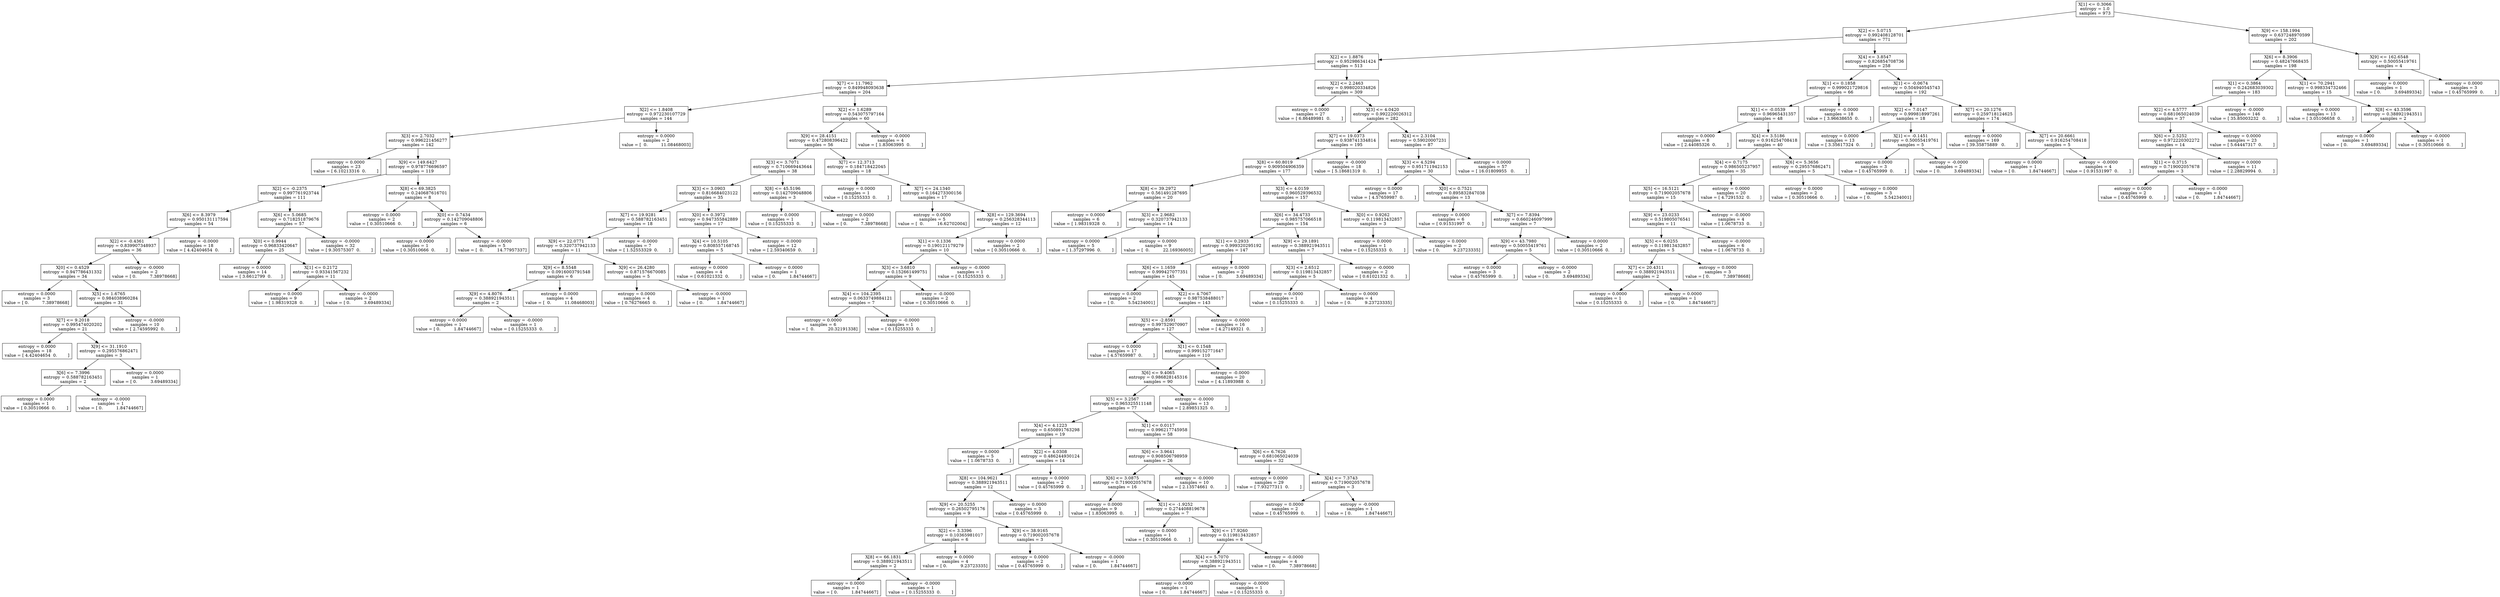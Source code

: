 digraph Tree {
0 [label="X[1] <= 0.3066\nentropy = 1.0\nsamples = 973", shape="box"] ;
1 [label="X[2] <= 5.0715\nentropy = 0.992408128701\nsamples = 771", shape="box"] ;
0 -> 1 ;
2 [label="X[2] <= 1.8876\nentropy = 0.952986341424\nsamples = 513", shape="box"] ;
1 -> 2 ;
3 [label="X[7] <= 11.7962\nentropy = 0.849948093638\nsamples = 204", shape="box"] ;
2 -> 3 ;
4 [label="X[2] <= 1.8408\nentropy = 0.972230107729\nsamples = 144", shape="box"] ;
3 -> 4 ;
5 [label="X[3] <= 2.7032\nentropy = 0.996221456277\nsamples = 142", shape="box"] ;
4 -> 5 ;
6 [label="entropy = 0.0000\nsamples = 23\nvalue = [ 6.10213316  0.        ]", shape="box"] ;
5 -> 6 ;
7 [label="X[9] <= 149.6427\nentropy = 0.978776696597\nsamples = 119", shape="box"] ;
5 -> 7 ;
8 [label="X[2] <= -0.2375\nentropy = 0.997761923744\nsamples = 111", shape="box"] ;
7 -> 8 ;
9 [label="X[6] <= 8.3979\nentropy = 0.950131117594\nsamples = 54", shape="box"] ;
8 -> 9 ;
10 [label="X[2] <= -0.4361\nentropy = 0.839907348937\nsamples = 36", shape="box"] ;
9 -> 10 ;
11 [label="X[0] <= 0.4529\nentropy = 0.947786431332\nsamples = 34", shape="box"] ;
10 -> 11 ;
12 [label="entropy = 0.0000\nsamples = 3\nvalue = [ 0.          7.38978668]", shape="box"] ;
11 -> 12 ;
13 [label="X[5] <= 1.6765\nentropy = 0.984038960284\nsamples = 31", shape="box"] ;
11 -> 13 ;
14 [label="X[7] <= 9.2018\nentropy = 0.995474020202\nsamples = 21", shape="box"] ;
13 -> 14 ;
15 [label="entropy = 0.0000\nsamples = 18\nvalue = [ 4.42404654  0.        ]", shape="box"] ;
14 -> 15 ;
16 [label="X[9] <= 31.1910\nentropy = 0.295576862471\nsamples = 3", shape="box"] ;
14 -> 16 ;
17 [label="X[6] <= 7.3996\nentropy = 0.588782163451\nsamples = 2", shape="box"] ;
16 -> 17 ;
18 [label="entropy = 0.0000\nsamples = 1\nvalue = [ 0.30510666  0.        ]", shape="box"] ;
17 -> 18 ;
19 [label="entropy = -0.0000\nsamples = 1\nvalue = [ 0.          1.84744667]", shape="box"] ;
17 -> 19 ;
20 [label="entropy = 0.0000\nsamples = 1\nvalue = [ 0.          3.69489334]", shape="box"] ;
16 -> 20 ;
21 [label="entropy = -0.0000\nsamples = 10\nvalue = [ 2.74595992  0.        ]", shape="box"] ;
13 -> 21 ;
22 [label="entropy = -0.0000\nsamples = 2\nvalue = [ 0.          7.38978668]", shape="box"] ;
10 -> 22 ;
23 [label="entropy = -0.0000\nsamples = 18\nvalue = [ 4.42404654  0.        ]", shape="box"] ;
9 -> 23 ;
24 [label="X[6] <= 5.0685\nentropy = 0.718251879676\nsamples = 57", shape="box"] ;
8 -> 24 ;
25 [label="X[0] <= 0.9944\nentropy = 0.96833420647\nsamples = 25", shape="box"] ;
24 -> 25 ;
26 [label="entropy = 0.0000\nsamples = 14\nvalue = [ 3.6612799  0.       ]", shape="box"] ;
25 -> 26 ;
27 [label="X[1] <= 0.2172\nentropy = 0.93341567232\nsamples = 11", shape="box"] ;
25 -> 27 ;
28 [label="entropy = 0.0000\nsamples = 9\nvalue = [ 1.98319328  0.        ]", shape="box"] ;
27 -> 28 ;
29 [label="entropy = -0.0000\nsamples = 2\nvalue = [ 0.          3.69489334]", shape="box"] ;
27 -> 29 ;
30 [label="entropy = -0.0000\nsamples = 32\nvalue = [ 9.30575307  0.        ]", shape="box"] ;
24 -> 30 ;
31 [label="X[8] <= 69.3825\nentropy = 0.240687616701\nsamples = 8", shape="box"] ;
7 -> 31 ;
32 [label="entropy = 0.0000\nsamples = 2\nvalue = [ 0.30510666  0.        ]", shape="box"] ;
31 -> 32 ;
33 [label="X[0] <= 0.7434\nentropy = 0.142709048806\nsamples = 6", shape="box"] ;
31 -> 33 ;
34 [label="entropy = 0.0000\nsamples = 1\nvalue = [ 0.30510666  0.        ]", shape="box"] ;
33 -> 34 ;
35 [label="entropy = -0.0000\nsamples = 5\nvalue = [  0.          14.77957337]", shape="box"] ;
33 -> 35 ;
36 [label="entropy = 0.0000\nsamples = 2\nvalue = [  0.          11.08468003]", shape="box"] ;
4 -> 36 ;
37 [label="X[2] <= 1.6289\nentropy = 0.543075797164\nsamples = 60", shape="box"] ;
3 -> 37 ;
38 [label="X[9] <= 28.4151\nentropy = 0.472808396422\nsamples = 56", shape="box"] ;
37 -> 38 ;
39 [label="X[3] <= 3.7071\nentropy = 0.710669443644\nsamples = 38", shape="box"] ;
38 -> 39 ;
40 [label="X[3] <= 3.0903\nentropy = 0.816684023122\nsamples = 35", shape="box"] ;
39 -> 40 ;
41 [label="X[7] <= 19.9281\nentropy = 0.588782163451\nsamples = 18", shape="box"] ;
40 -> 41 ;
42 [label="X[9] <= 22.0771\nentropy = 0.320737942133\nsamples = 11", shape="box"] ;
41 -> 42 ;
43 [label="X[9] <= 8.5548\nentropy = 0.0916003791548\nsamples = 6", shape="box"] ;
42 -> 43 ;
44 [label="X[9] <= 4.8076\nentropy = 0.388921943511\nsamples = 2", shape="box"] ;
43 -> 44 ;
45 [label="entropy = 0.0000\nsamples = 1\nvalue = [ 0.          1.84744667]", shape="box"] ;
44 -> 45 ;
46 [label="entropy = -0.0000\nsamples = 1\nvalue = [ 0.15255333  0.        ]", shape="box"] ;
44 -> 46 ;
47 [label="entropy = 0.0000\nsamples = 4\nvalue = [  0.          11.08468003]", shape="box"] ;
43 -> 47 ;
48 [label="X[9] <= 26.4280\nentropy = 0.871576670085\nsamples = 5", shape="box"] ;
42 -> 48 ;
49 [label="entropy = 0.0000\nsamples = 4\nvalue = [ 0.76276665  0.        ]", shape="box"] ;
48 -> 49 ;
50 [label="entropy = -0.0000\nsamples = 1\nvalue = [ 0.          1.84744667]", shape="box"] ;
48 -> 50 ;
51 [label="entropy = -0.0000\nsamples = 7\nvalue = [ 1.52553329  0.        ]", shape="box"] ;
41 -> 51 ;
52 [label="X[0] <= 0.3972\nentropy = 0.947355842889\nsamples = 17", shape="box"] ;
40 -> 52 ;
53 [label="X[4] <= 10.5105\nentropy = 0.808557168745\nsamples = 5", shape="box"] ;
52 -> 53 ;
54 [label="entropy = 0.0000\nsamples = 4\nvalue = [ 0.61021332  0.        ]", shape="box"] ;
53 -> 54 ;
55 [label="entropy = 0.0000\nsamples = 1\nvalue = [ 0.          1.84744667]", shape="box"] ;
53 -> 55 ;
56 [label="entropy = -0.0000\nsamples = 12\nvalue = [ 2.59340659  0.        ]", shape="box"] ;
52 -> 56 ;
57 [label="X[8] <= 45.5196\nentropy = 0.142709048806\nsamples = 3", shape="box"] ;
39 -> 57 ;
58 [label="entropy = 0.0000\nsamples = 1\nvalue = [ 0.15255333  0.        ]", shape="box"] ;
57 -> 58 ;
59 [label="entropy = 0.0000\nsamples = 2\nvalue = [ 0.          7.38978668]", shape="box"] ;
57 -> 59 ;
60 [label="X[7] <= 12.3713\nentropy = 0.184718422045\nsamples = 18", shape="box"] ;
38 -> 60 ;
61 [label="entropy = 0.0000\nsamples = 1\nvalue = [ 0.15255333  0.        ]", shape="box"] ;
60 -> 61 ;
62 [label="X[7] <= 24.1340\nentropy = 0.164273300156\nsamples = 17", shape="box"] ;
60 -> 62 ;
63 [label="entropy = 0.0000\nsamples = 5\nvalue = [  0.          16.62702004]", shape="box"] ;
62 -> 63 ;
64 [label="X[8] <= 129.3694\nentropy = 0.256328344113\nsamples = 12", shape="box"] ;
62 -> 64 ;
65 [label="X[1] <= 0.1336\nentropy = 0.190121179279\nsamples = 10", shape="box"] ;
64 -> 65 ;
66 [label="X[3] <= 3.6810\nentropy = 0.152661499751\nsamples = 9", shape="box"] ;
65 -> 66 ;
67 [label="X[4] <= 104.2395\nentropy = 0.0633749884121\nsamples = 7", shape="box"] ;
66 -> 67 ;
68 [label="entropy = 0.0000\nsamples = 6\nvalue = [  0.          20.32191338]", shape="box"] ;
67 -> 68 ;
69 [label="entropy = -0.0000\nsamples = 1\nvalue = [ 0.15255333  0.        ]", shape="box"] ;
67 -> 69 ;
70 [label="entropy = -0.0000\nsamples = 2\nvalue = [ 0.30510666  0.        ]", shape="box"] ;
66 -> 70 ;
71 [label="entropy = -0.0000\nsamples = 1\nvalue = [ 0.15255333  0.        ]", shape="box"] ;
65 -> 71 ;
72 [label="entropy = 0.0000\nsamples = 2\nvalue = [ 0.30510666  0.        ]", shape="box"] ;
64 -> 72 ;
73 [label="entropy = -0.0000\nsamples = 4\nvalue = [ 1.83063995  0.        ]", shape="box"] ;
37 -> 73 ;
74 [label="X[2] <= 2.2463\nentropy = 0.998020334826\nsamples = 309", shape="box"] ;
2 -> 74 ;
75 [label="entropy = 0.0000\nsamples = 27\nvalue = [ 6.86489981  0.        ]", shape="box"] ;
74 -> 75 ;
76 [label="X[3] <= 4.0420\nentropy = 0.992220026312\nsamples = 282", shape="box"] ;
74 -> 76 ;
77 [label="X[7] <= 19.0373\nentropy = 0.938741334814\nsamples = 195", shape="box"] ;
76 -> 77 ;
78 [label="X[8] <= 60.8019\nentropy = 0.909504906359\nsamples = 177", shape="box"] ;
77 -> 78 ;
79 [label="X[8] <= 39.2972\nentropy = 0.561491287695\nsamples = 20", shape="box"] ;
78 -> 79 ;
80 [label="entropy = 0.0000\nsamples = 6\nvalue = [ 1.98319328  0.        ]", shape="box"] ;
79 -> 80 ;
81 [label="X[3] <= 2.9682\nentropy = 0.320737942133\nsamples = 14", shape="box"] ;
79 -> 81 ;
82 [label="entropy = 0.0000\nsamples = 5\nvalue = [ 1.37297996  0.        ]", shape="box"] ;
81 -> 82 ;
83 [label="entropy = 0.0000\nsamples = 9\nvalue = [  0.          22.16936005]", shape="box"] ;
81 -> 83 ;
84 [label="X[3] <= 4.0159\nentropy = 0.960529396532\nsamples = 157", shape="box"] ;
78 -> 84 ;
85 [label="X[6] <= 34.4733\nentropy = 0.985757066518\nsamples = 154", shape="box"] ;
84 -> 85 ;
86 [label="X[1] <= 0.2933\nentropy = 0.999320295192\nsamples = 147", shape="box"] ;
85 -> 86 ;
87 [label="X[6] <= 1.1659\nentropy = 0.999427077351\nsamples = 145", shape="box"] ;
86 -> 87 ;
88 [label="entropy = 0.0000\nsamples = 2\nvalue = [ 0.          5.54234001]", shape="box"] ;
87 -> 88 ;
89 [label="X[2] <= 4.7067\nentropy = 0.987538488017\nsamples = 143", shape="box"] ;
87 -> 89 ;
90 [label="X[5] <= -2.8591\nentropy = 0.997529070907\nsamples = 127", shape="box"] ;
89 -> 90 ;
91 [label="entropy = 0.0000\nsamples = 17\nvalue = [ 4.57659987  0.        ]", shape="box"] ;
90 -> 91 ;
92 [label="X[1] <= 0.1548\nentropy = 0.999152771647\nsamples = 110", shape="box"] ;
90 -> 92 ;
93 [label="X[6] <= 9.4065\nentropy = 0.986828145316\nsamples = 90", shape="box"] ;
92 -> 93 ;
94 [label="X[5] <= 3.2567\nentropy = 0.965325511148\nsamples = 77", shape="box"] ;
93 -> 94 ;
95 [label="X[4] <= 4.1223\nentropy = 0.650891763298\nsamples = 19", shape="box"] ;
94 -> 95 ;
96 [label="entropy = 0.0000\nsamples = 5\nvalue = [ 1.0678733  0.       ]", shape="box"] ;
95 -> 96 ;
97 [label="X[2] <= 4.0308\nentropy = 0.486244930124\nsamples = 14", shape="box"] ;
95 -> 97 ;
98 [label="X[8] <= 104.9621\nentropy = 0.388921943511\nsamples = 12", shape="box"] ;
97 -> 98 ;
99 [label="X[9] <= 20.5255\nentropy = 0.26502795176\nsamples = 9", shape="box"] ;
98 -> 99 ;
100 [label="X[2] <= 3.3396\nentropy = 0.10365981017\nsamples = 6", shape="box"] ;
99 -> 100 ;
101 [label="X[8] <= 66.1831\nentropy = 0.388921943511\nsamples = 2", shape="box"] ;
100 -> 101 ;
102 [label="entropy = 0.0000\nsamples = 1\nvalue = [ 0.          1.84744667]", shape="box"] ;
101 -> 102 ;
103 [label="entropy = -0.0000\nsamples = 1\nvalue = [ 0.15255333  0.        ]", shape="box"] ;
101 -> 103 ;
104 [label="entropy = 0.0000\nsamples = 4\nvalue = [ 0.          9.23723335]", shape="box"] ;
100 -> 104 ;
105 [label="X[9] <= 38.9165\nentropy = 0.719002057678\nsamples = 3", shape="box"] ;
99 -> 105 ;
106 [label="entropy = 0.0000\nsamples = 2\nvalue = [ 0.45765999  0.        ]", shape="box"] ;
105 -> 106 ;
107 [label="entropy = -0.0000\nsamples = 1\nvalue = [ 0.          1.84744667]", shape="box"] ;
105 -> 107 ;
108 [label="entropy = 0.0000\nsamples = 3\nvalue = [ 0.45765999  0.        ]", shape="box"] ;
98 -> 108 ;
109 [label="entropy = 0.0000\nsamples = 2\nvalue = [ 0.45765999  0.        ]", shape="box"] ;
97 -> 109 ;
110 [label="X[1] <= 0.0117\nentropy = 0.996217745958\nsamples = 58", shape="box"] ;
94 -> 110 ;
111 [label="X[6] <= 3.9641\nentropy = 0.908506798959\nsamples = 26", shape="box"] ;
110 -> 111 ;
112 [label="X[6] <= 3.0875\nentropy = 0.719002057678\nsamples = 16", shape="box"] ;
111 -> 112 ;
113 [label="entropy = 0.0000\nsamples = 9\nvalue = [ 1.83063995  0.        ]", shape="box"] ;
112 -> 113 ;
114 [label="X[1] <= -1.9252\nentropy = 0.274408819678\nsamples = 7", shape="box"] ;
112 -> 114 ;
115 [label="entropy = 0.0000\nsamples = 1\nvalue = [ 0.30510666  0.        ]", shape="box"] ;
114 -> 115 ;
116 [label="X[9] <= 17.9260\nentropy = 0.119813432857\nsamples = 6", shape="box"] ;
114 -> 116 ;
117 [label="X[4] <= 5.7070\nentropy = 0.388921943511\nsamples = 2", shape="box"] ;
116 -> 117 ;
118 [label="entropy = 0.0000\nsamples = 1\nvalue = [ 0.          1.84744667]", shape="box"] ;
117 -> 118 ;
119 [label="entropy = -0.0000\nsamples = 1\nvalue = [ 0.15255333  0.        ]", shape="box"] ;
117 -> 119 ;
120 [label="entropy = -0.0000\nsamples = 4\nvalue = [ 0.          7.38978668]", shape="box"] ;
116 -> 120 ;
121 [label="entropy = -0.0000\nsamples = 10\nvalue = [ 2.13574661  0.        ]", shape="box"] ;
111 -> 121 ;
122 [label="X[6] <= 6.7626\nentropy = 0.681065024039\nsamples = 32", shape="box"] ;
110 -> 122 ;
123 [label="entropy = 0.0000\nsamples = 29\nvalue = [ 7.93277311  0.        ]", shape="box"] ;
122 -> 123 ;
124 [label="X[4] <= 7.3743\nentropy = 0.719002057678\nsamples = 3", shape="box"] ;
122 -> 124 ;
125 [label="entropy = 0.0000\nsamples = 2\nvalue = [ 0.45765999  0.        ]", shape="box"] ;
124 -> 125 ;
126 [label="entropy = -0.0000\nsamples = 1\nvalue = [ 0.          1.84744667]", shape="box"] ;
124 -> 126 ;
127 [label="entropy = -0.0000\nsamples = 13\nvalue = [ 2.89851325  0.        ]", shape="box"] ;
93 -> 127 ;
128 [label="entropy = -0.0000\nsamples = 20\nvalue = [ 4.11893988  0.        ]", shape="box"] ;
92 -> 128 ;
129 [label="entropy = -0.0000\nsamples = 16\nvalue = [ 4.27149321  0.        ]", shape="box"] ;
89 -> 129 ;
130 [label="entropy = 0.0000\nsamples = 2\nvalue = [ 0.          3.69489334]", shape="box"] ;
86 -> 130 ;
131 [label="X[9] <= 29.1891\nentropy = 0.388921943511\nsamples = 7", shape="box"] ;
85 -> 131 ;
132 [label="X[3] <= 2.6512\nentropy = 0.119813432857\nsamples = 5", shape="box"] ;
131 -> 132 ;
133 [label="entropy = 0.0000\nsamples = 1\nvalue = [ 0.15255333  0.        ]", shape="box"] ;
132 -> 133 ;
134 [label="entropy = 0.0000\nsamples = 4\nvalue = [ 0.          9.23723335]", shape="box"] ;
132 -> 134 ;
135 [label="entropy = -0.0000\nsamples = 2\nvalue = [ 0.61021332  0.        ]", shape="box"] ;
131 -> 135 ;
136 [label="X[0] <= 0.9262\nentropy = 0.119813432857\nsamples = 3", shape="box"] ;
84 -> 136 ;
137 [label="entropy = 0.0000\nsamples = 1\nvalue = [ 0.15255333  0.        ]", shape="box"] ;
136 -> 137 ;
138 [label="entropy = 0.0000\nsamples = 2\nvalue = [ 0.          9.23723335]", shape="box"] ;
136 -> 138 ;
139 [label="entropy = -0.0000\nsamples = 18\nvalue = [ 5.18681319  0.        ]", shape="box"] ;
77 -> 139 ;
140 [label="X[4] <= 2.3104\nentropy = 0.59020007231\nsamples = 87", shape="box"] ;
76 -> 140 ;
141 [label="X[3] <= 4.5294\nentropy = 0.951711942153\nsamples = 30", shape="box"] ;
140 -> 141 ;
142 [label="entropy = 0.0000\nsamples = 17\nvalue = [ 4.57659987  0.        ]", shape="box"] ;
141 -> 142 ;
143 [label="X[0] <= 0.7521\nentropy = 0.895832847038\nsamples = 13", shape="box"] ;
141 -> 143 ;
144 [label="entropy = 0.0000\nsamples = 6\nvalue = [ 0.91531997  0.        ]", shape="box"] ;
143 -> 144 ;
145 [label="X[7] <= 7.8394\nentropy = 0.660246097999\nsamples = 7", shape="box"] ;
143 -> 145 ;
146 [label="X[9] <= 43.7980\nentropy = 0.50055419761\nsamples = 5", shape="box"] ;
145 -> 146 ;
147 [label="entropy = 0.0000\nsamples = 3\nvalue = [ 0.45765999  0.        ]", shape="box"] ;
146 -> 147 ;
148 [label="entropy = -0.0000\nsamples = 2\nvalue = [ 0.          3.69489334]", shape="box"] ;
146 -> 148 ;
149 [label="entropy = 0.0000\nsamples = 2\nvalue = [ 0.30510666  0.        ]", shape="box"] ;
145 -> 149 ;
150 [label="entropy = 0.0000\nsamples = 57\nvalue = [ 16.01809955   0.        ]", shape="box"] ;
140 -> 150 ;
151 [label="X[4] <= 3.8547\nentropy = 0.826854708736\nsamples = 258", shape="box"] ;
1 -> 151 ;
152 [label="X[1] <= 0.1858\nentropy = 0.999021729816\nsamples = 66", shape="box"] ;
151 -> 152 ;
153 [label="X[1] <= -0.0539\nentropy = 0.96965431357\nsamples = 48", shape="box"] ;
152 -> 153 ;
154 [label="entropy = 0.0000\nsamples = 8\nvalue = [ 2.44085326  0.        ]", shape="box"] ;
153 -> 154 ;
155 [label="X[4] <= 3.5186\nentropy = 0.916254708418\nsamples = 40", shape="box"] ;
153 -> 155 ;
156 [label="X[4] <= 0.7175\nentropy = 0.986505237957\nsamples = 35", shape="box"] ;
155 -> 156 ;
157 [label="X[5] <= 16.5121\nentropy = 0.719002057678\nsamples = 15", shape="box"] ;
156 -> 157 ;
158 [label="X[9] <= 23.0233\nentropy = 0.519805076541\nsamples = 11", shape="box"] ;
157 -> 158 ;
159 [label="X[5] <= 6.0255\nentropy = 0.119813432857\nsamples = 5", shape="box"] ;
158 -> 159 ;
160 [label="X[7] <= 20.4311\nentropy = 0.388921943511\nsamples = 2", shape="box"] ;
159 -> 160 ;
161 [label="entropy = 0.0000\nsamples = 1\nvalue = [ 0.15255333  0.        ]", shape="box"] ;
160 -> 161 ;
162 [label="entropy = 0.0000\nsamples = 1\nvalue = [ 0.          1.84744667]", shape="box"] ;
160 -> 162 ;
163 [label="entropy = 0.0000\nsamples = 3\nvalue = [ 0.          7.38978668]", shape="box"] ;
159 -> 163 ;
164 [label="entropy = -0.0000\nsamples = 6\nvalue = [ 1.0678733  0.       ]", shape="box"] ;
158 -> 164 ;
165 [label="entropy = -0.0000\nsamples = 4\nvalue = [ 1.0678733  0.       ]", shape="box"] ;
157 -> 165 ;
166 [label="entropy = 0.0000\nsamples = 20\nvalue = [ 4.7291532  0.       ]", shape="box"] ;
156 -> 166 ;
167 [label="X[6] <= 5.3656\nentropy = 0.295576862471\nsamples = 5", shape="box"] ;
155 -> 167 ;
168 [label="entropy = 0.0000\nsamples = 2\nvalue = [ 0.30510666  0.        ]", shape="box"] ;
167 -> 168 ;
169 [label="entropy = 0.0000\nsamples = 3\nvalue = [ 0.          5.54234001]", shape="box"] ;
167 -> 169 ;
170 [label="entropy = -0.0000\nsamples = 18\nvalue = [ 3.96638655  0.        ]", shape="box"] ;
152 -> 170 ;
171 [label="X[1] <= -0.0674\nentropy = 0.504940545743\nsamples = 192", shape="box"] ;
151 -> 171 ;
172 [label="X[2] <= 7.0147\nentropy = 0.999818997261\nsamples = 18", shape="box"] ;
171 -> 172 ;
173 [label="entropy = 0.0000\nsamples = 13\nvalue = [ 3.35617324  0.        ]", shape="box"] ;
172 -> 173 ;
174 [label="X[1] <= -0.1451\nentropy = 0.50055419761\nsamples = 5", shape="box"] ;
172 -> 174 ;
175 [label="entropy = 0.0000\nsamples = 3\nvalue = [ 0.45765999  0.        ]", shape="box"] ;
174 -> 175 ;
176 [label="entropy = -0.0000\nsamples = 2\nvalue = [ 0.          3.69489334]", shape="box"] ;
174 -> 176 ;
177 [label="X[7] <= 20.1276\nentropy = 0.259718124625\nsamples = 174", shape="box"] ;
171 -> 177 ;
178 [label="entropy = 0.0000\nsamples = 169\nvalue = [ 39.35875889   0.        ]", shape="box"] ;
177 -> 178 ;
179 [label="X[7] <= 20.6661\nentropy = 0.916254708418\nsamples = 5", shape="box"] ;
177 -> 179 ;
180 [label="entropy = 0.0000\nsamples = 1\nvalue = [ 0.          1.84744667]", shape="box"] ;
179 -> 180 ;
181 [label="entropy = -0.0000\nsamples = 4\nvalue = [ 0.91531997  0.        ]", shape="box"] ;
179 -> 181 ;
182 [label="X[9] <= 158.1994\nentropy = 0.637248970599\nsamples = 202", shape="box"] ;
0 -> 182 ;
183 [label="X[6] <= 8.3906\nentropy = 0.48247668435\nsamples = 198", shape="box"] ;
182 -> 183 ;
184 [label="X[1] <= 0.3864\nentropy = 0.242683039302\nsamples = 183", shape="box"] ;
183 -> 184 ;
185 [label="X[2] <= 4.5777\nentropy = 0.681065024039\nsamples = 37", shape="box"] ;
184 -> 185 ;
186 [label="X[6] <= 2.5252\nentropy = 0.972220302272\nsamples = 14", shape="box"] ;
185 -> 186 ;
187 [label="X[1] <= 0.3715\nentropy = 0.719002057678\nsamples = 3", shape="box"] ;
186 -> 187 ;
188 [label="entropy = 0.0000\nsamples = 2\nvalue = [ 0.45765999  0.        ]", shape="box"] ;
187 -> 188 ;
189 [label="entropy = -0.0000\nsamples = 1\nvalue = [ 0.          1.84744667]", shape="box"] ;
187 -> 189 ;
190 [label="entropy = 0.0000\nsamples = 11\nvalue = [ 2.28829994  0.        ]", shape="box"] ;
186 -> 190 ;
191 [label="entropy = 0.0000\nsamples = 23\nvalue = [ 5.64447317  0.        ]", shape="box"] ;
185 -> 191 ;
192 [label="entropy = -0.0000\nsamples = 146\nvalue = [ 35.85003232   0.        ]", shape="box"] ;
184 -> 192 ;
193 [label="X[1] <= 70.2941\nentropy = 0.998334732466\nsamples = 15", shape="box"] ;
183 -> 193 ;
194 [label="entropy = 0.0000\nsamples = 13\nvalue = [ 3.05106658  0.        ]", shape="box"] ;
193 -> 194 ;
195 [label="X[8] <= 43.3596\nentropy = 0.388921943511\nsamples = 2", shape="box"] ;
193 -> 195 ;
196 [label="entropy = 0.0000\nsamples = 1\nvalue = [ 0.          3.69489334]", shape="box"] ;
195 -> 196 ;
197 [label="entropy = -0.0000\nsamples = 1\nvalue = [ 0.30510666  0.        ]", shape="box"] ;
195 -> 197 ;
198 [label="X[9] <= 162.6548\nentropy = 0.50055419761\nsamples = 4", shape="box"] ;
182 -> 198 ;
199 [label="entropy = 0.0000\nsamples = 1\nvalue = [ 0.          3.69489334]", shape="box"] ;
198 -> 199 ;
200 [label="entropy = 0.0000\nsamples = 3\nvalue = [ 0.45765999  0.        ]", shape="box"] ;
198 -> 200 ;
}